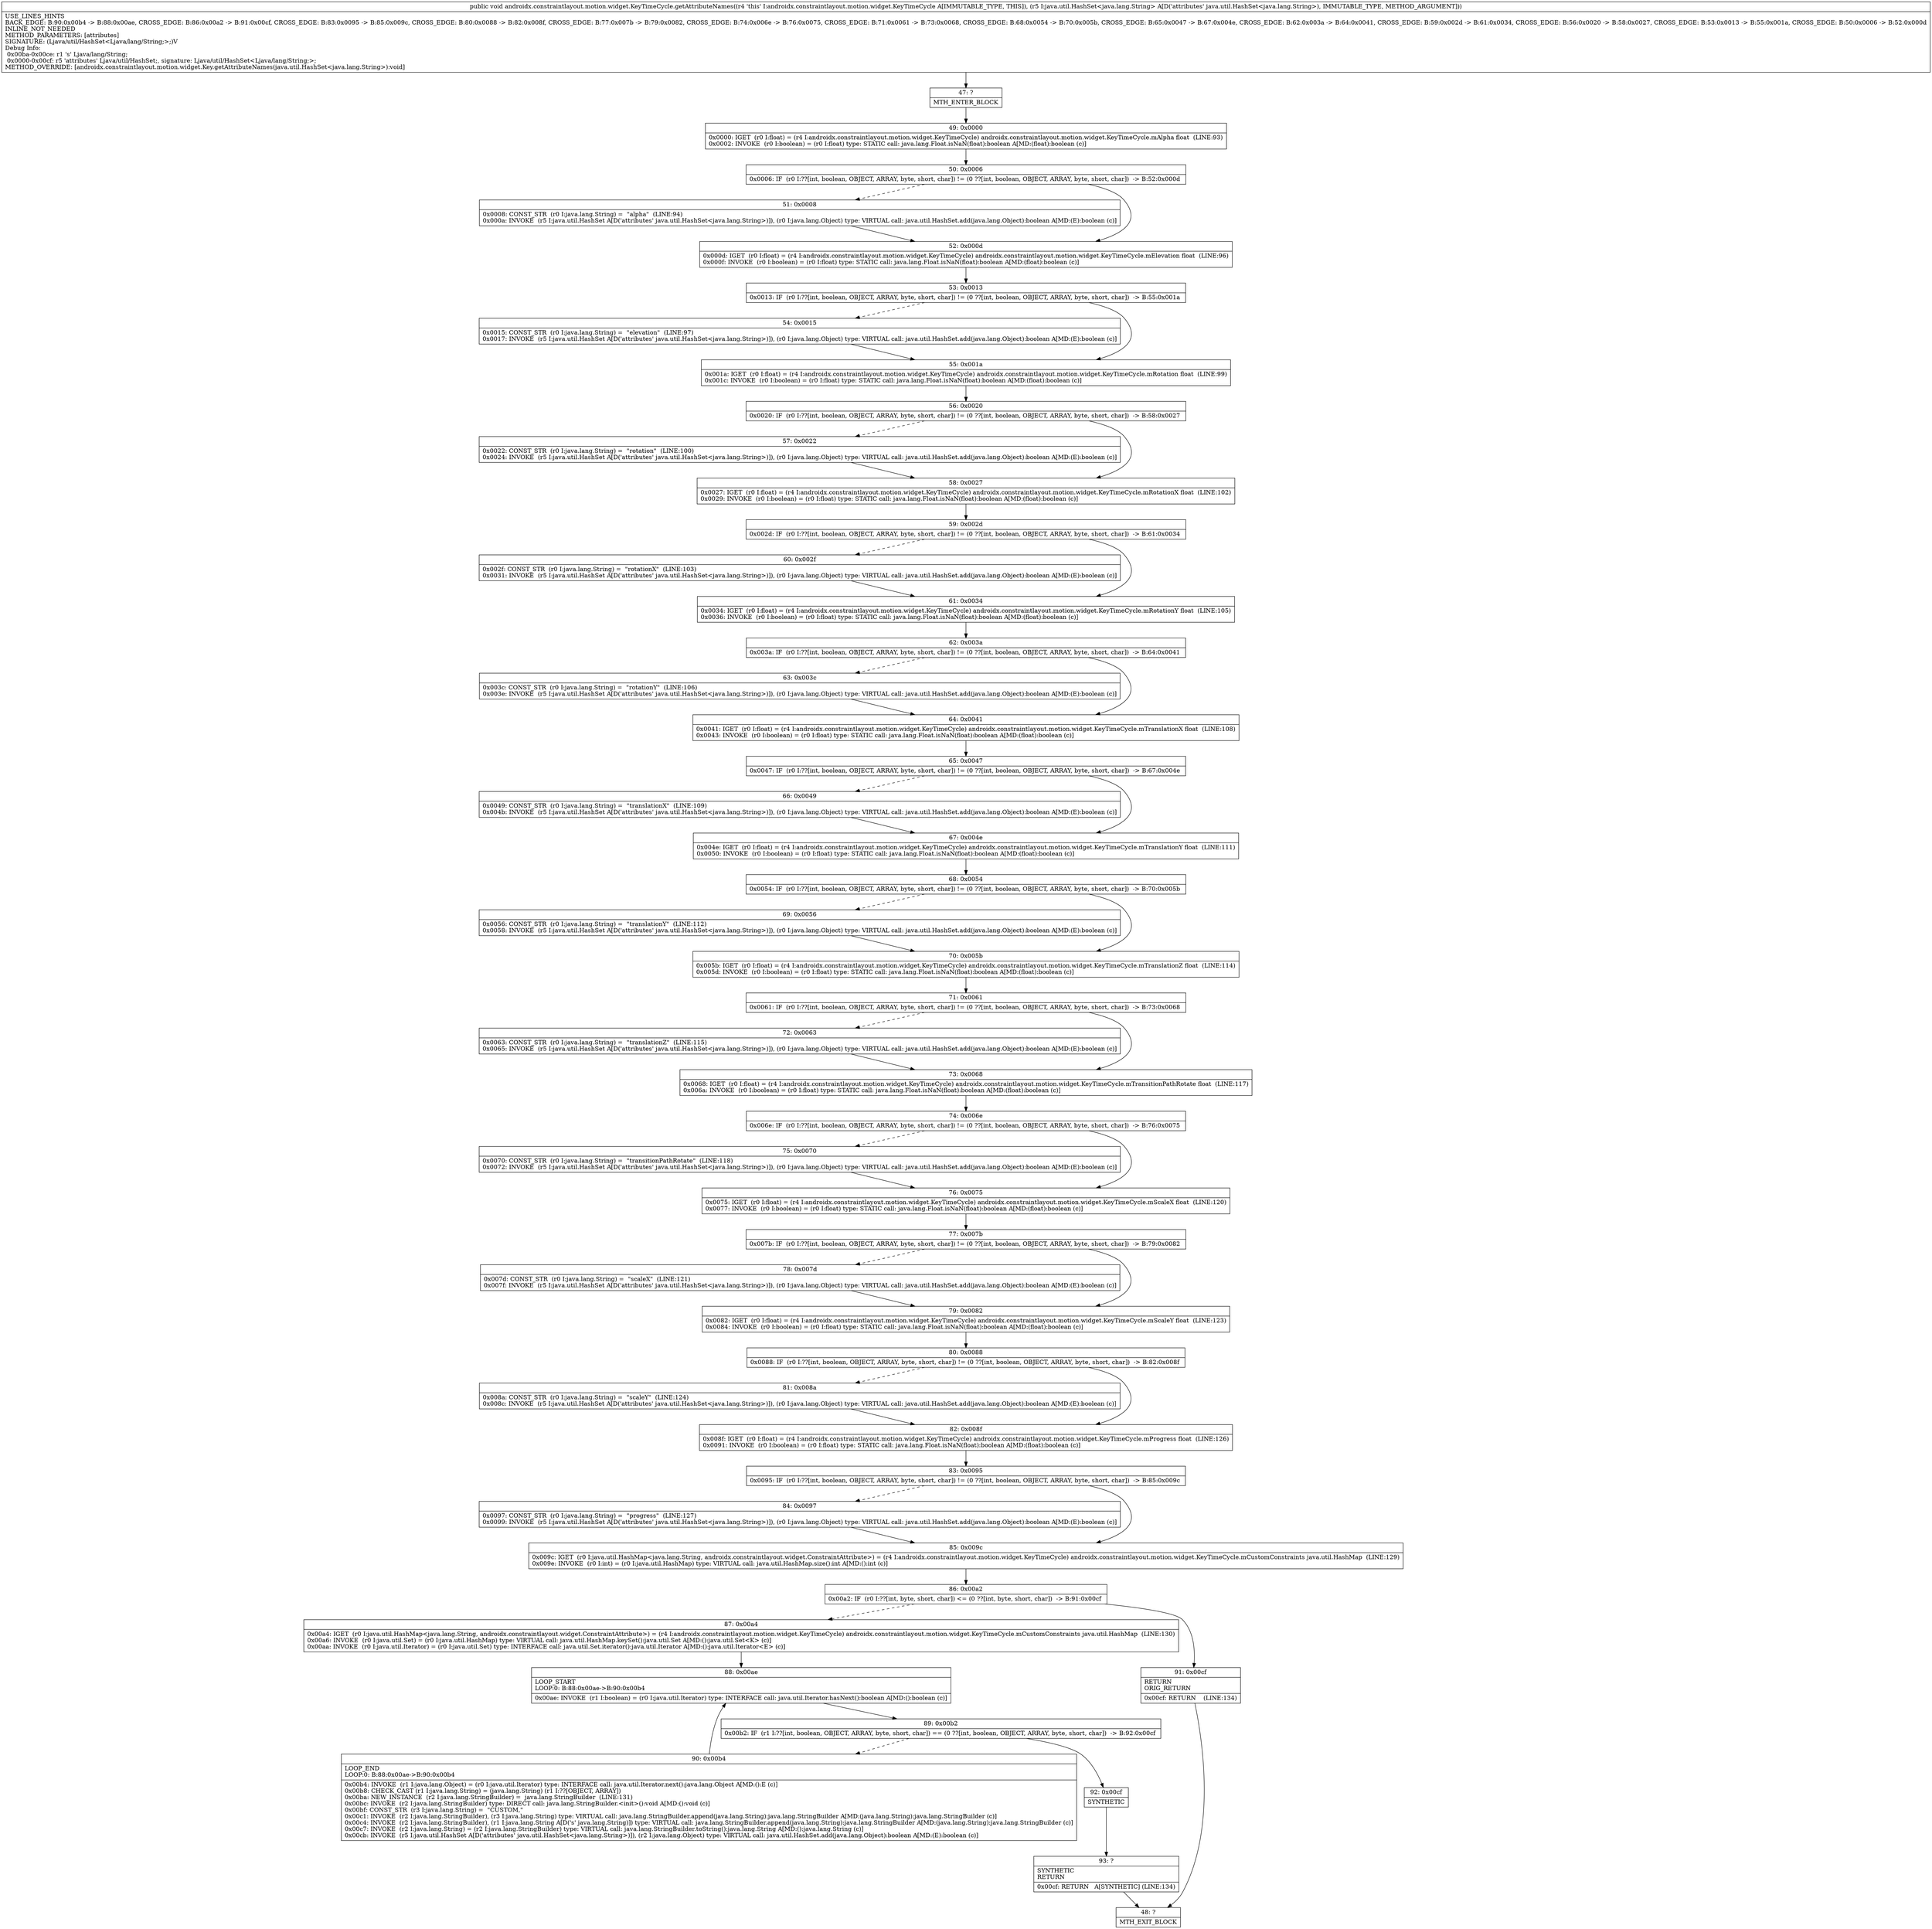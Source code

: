 digraph "CFG forandroidx.constraintlayout.motion.widget.KeyTimeCycle.getAttributeNames(Ljava\/util\/HashSet;)V" {
Node_47 [shape=record,label="{47\:\ ?|MTH_ENTER_BLOCK\l}"];
Node_49 [shape=record,label="{49\:\ 0x0000|0x0000: IGET  (r0 I:float) = (r4 I:androidx.constraintlayout.motion.widget.KeyTimeCycle) androidx.constraintlayout.motion.widget.KeyTimeCycle.mAlpha float  (LINE:93)\l0x0002: INVOKE  (r0 I:boolean) = (r0 I:float) type: STATIC call: java.lang.Float.isNaN(float):boolean A[MD:(float):boolean (c)]\l}"];
Node_50 [shape=record,label="{50\:\ 0x0006|0x0006: IF  (r0 I:??[int, boolean, OBJECT, ARRAY, byte, short, char]) != (0 ??[int, boolean, OBJECT, ARRAY, byte, short, char])  \-\> B:52:0x000d \l}"];
Node_51 [shape=record,label="{51\:\ 0x0008|0x0008: CONST_STR  (r0 I:java.lang.String) =  \"alpha\"  (LINE:94)\l0x000a: INVOKE  (r5 I:java.util.HashSet A[D('attributes' java.util.HashSet\<java.lang.String\>)]), (r0 I:java.lang.Object) type: VIRTUAL call: java.util.HashSet.add(java.lang.Object):boolean A[MD:(E):boolean (c)]\l}"];
Node_52 [shape=record,label="{52\:\ 0x000d|0x000d: IGET  (r0 I:float) = (r4 I:androidx.constraintlayout.motion.widget.KeyTimeCycle) androidx.constraintlayout.motion.widget.KeyTimeCycle.mElevation float  (LINE:96)\l0x000f: INVOKE  (r0 I:boolean) = (r0 I:float) type: STATIC call: java.lang.Float.isNaN(float):boolean A[MD:(float):boolean (c)]\l}"];
Node_53 [shape=record,label="{53\:\ 0x0013|0x0013: IF  (r0 I:??[int, boolean, OBJECT, ARRAY, byte, short, char]) != (0 ??[int, boolean, OBJECT, ARRAY, byte, short, char])  \-\> B:55:0x001a \l}"];
Node_54 [shape=record,label="{54\:\ 0x0015|0x0015: CONST_STR  (r0 I:java.lang.String) =  \"elevation\"  (LINE:97)\l0x0017: INVOKE  (r5 I:java.util.HashSet A[D('attributes' java.util.HashSet\<java.lang.String\>)]), (r0 I:java.lang.Object) type: VIRTUAL call: java.util.HashSet.add(java.lang.Object):boolean A[MD:(E):boolean (c)]\l}"];
Node_55 [shape=record,label="{55\:\ 0x001a|0x001a: IGET  (r0 I:float) = (r4 I:androidx.constraintlayout.motion.widget.KeyTimeCycle) androidx.constraintlayout.motion.widget.KeyTimeCycle.mRotation float  (LINE:99)\l0x001c: INVOKE  (r0 I:boolean) = (r0 I:float) type: STATIC call: java.lang.Float.isNaN(float):boolean A[MD:(float):boolean (c)]\l}"];
Node_56 [shape=record,label="{56\:\ 0x0020|0x0020: IF  (r0 I:??[int, boolean, OBJECT, ARRAY, byte, short, char]) != (0 ??[int, boolean, OBJECT, ARRAY, byte, short, char])  \-\> B:58:0x0027 \l}"];
Node_57 [shape=record,label="{57\:\ 0x0022|0x0022: CONST_STR  (r0 I:java.lang.String) =  \"rotation\"  (LINE:100)\l0x0024: INVOKE  (r5 I:java.util.HashSet A[D('attributes' java.util.HashSet\<java.lang.String\>)]), (r0 I:java.lang.Object) type: VIRTUAL call: java.util.HashSet.add(java.lang.Object):boolean A[MD:(E):boolean (c)]\l}"];
Node_58 [shape=record,label="{58\:\ 0x0027|0x0027: IGET  (r0 I:float) = (r4 I:androidx.constraintlayout.motion.widget.KeyTimeCycle) androidx.constraintlayout.motion.widget.KeyTimeCycle.mRotationX float  (LINE:102)\l0x0029: INVOKE  (r0 I:boolean) = (r0 I:float) type: STATIC call: java.lang.Float.isNaN(float):boolean A[MD:(float):boolean (c)]\l}"];
Node_59 [shape=record,label="{59\:\ 0x002d|0x002d: IF  (r0 I:??[int, boolean, OBJECT, ARRAY, byte, short, char]) != (0 ??[int, boolean, OBJECT, ARRAY, byte, short, char])  \-\> B:61:0x0034 \l}"];
Node_60 [shape=record,label="{60\:\ 0x002f|0x002f: CONST_STR  (r0 I:java.lang.String) =  \"rotationX\"  (LINE:103)\l0x0031: INVOKE  (r5 I:java.util.HashSet A[D('attributes' java.util.HashSet\<java.lang.String\>)]), (r0 I:java.lang.Object) type: VIRTUAL call: java.util.HashSet.add(java.lang.Object):boolean A[MD:(E):boolean (c)]\l}"];
Node_61 [shape=record,label="{61\:\ 0x0034|0x0034: IGET  (r0 I:float) = (r4 I:androidx.constraintlayout.motion.widget.KeyTimeCycle) androidx.constraintlayout.motion.widget.KeyTimeCycle.mRotationY float  (LINE:105)\l0x0036: INVOKE  (r0 I:boolean) = (r0 I:float) type: STATIC call: java.lang.Float.isNaN(float):boolean A[MD:(float):boolean (c)]\l}"];
Node_62 [shape=record,label="{62\:\ 0x003a|0x003a: IF  (r0 I:??[int, boolean, OBJECT, ARRAY, byte, short, char]) != (0 ??[int, boolean, OBJECT, ARRAY, byte, short, char])  \-\> B:64:0x0041 \l}"];
Node_63 [shape=record,label="{63\:\ 0x003c|0x003c: CONST_STR  (r0 I:java.lang.String) =  \"rotationY\"  (LINE:106)\l0x003e: INVOKE  (r5 I:java.util.HashSet A[D('attributes' java.util.HashSet\<java.lang.String\>)]), (r0 I:java.lang.Object) type: VIRTUAL call: java.util.HashSet.add(java.lang.Object):boolean A[MD:(E):boolean (c)]\l}"];
Node_64 [shape=record,label="{64\:\ 0x0041|0x0041: IGET  (r0 I:float) = (r4 I:androidx.constraintlayout.motion.widget.KeyTimeCycle) androidx.constraintlayout.motion.widget.KeyTimeCycle.mTranslationX float  (LINE:108)\l0x0043: INVOKE  (r0 I:boolean) = (r0 I:float) type: STATIC call: java.lang.Float.isNaN(float):boolean A[MD:(float):boolean (c)]\l}"];
Node_65 [shape=record,label="{65\:\ 0x0047|0x0047: IF  (r0 I:??[int, boolean, OBJECT, ARRAY, byte, short, char]) != (0 ??[int, boolean, OBJECT, ARRAY, byte, short, char])  \-\> B:67:0x004e \l}"];
Node_66 [shape=record,label="{66\:\ 0x0049|0x0049: CONST_STR  (r0 I:java.lang.String) =  \"translationX\"  (LINE:109)\l0x004b: INVOKE  (r5 I:java.util.HashSet A[D('attributes' java.util.HashSet\<java.lang.String\>)]), (r0 I:java.lang.Object) type: VIRTUAL call: java.util.HashSet.add(java.lang.Object):boolean A[MD:(E):boolean (c)]\l}"];
Node_67 [shape=record,label="{67\:\ 0x004e|0x004e: IGET  (r0 I:float) = (r4 I:androidx.constraintlayout.motion.widget.KeyTimeCycle) androidx.constraintlayout.motion.widget.KeyTimeCycle.mTranslationY float  (LINE:111)\l0x0050: INVOKE  (r0 I:boolean) = (r0 I:float) type: STATIC call: java.lang.Float.isNaN(float):boolean A[MD:(float):boolean (c)]\l}"];
Node_68 [shape=record,label="{68\:\ 0x0054|0x0054: IF  (r0 I:??[int, boolean, OBJECT, ARRAY, byte, short, char]) != (0 ??[int, boolean, OBJECT, ARRAY, byte, short, char])  \-\> B:70:0x005b \l}"];
Node_69 [shape=record,label="{69\:\ 0x0056|0x0056: CONST_STR  (r0 I:java.lang.String) =  \"translationY\"  (LINE:112)\l0x0058: INVOKE  (r5 I:java.util.HashSet A[D('attributes' java.util.HashSet\<java.lang.String\>)]), (r0 I:java.lang.Object) type: VIRTUAL call: java.util.HashSet.add(java.lang.Object):boolean A[MD:(E):boolean (c)]\l}"];
Node_70 [shape=record,label="{70\:\ 0x005b|0x005b: IGET  (r0 I:float) = (r4 I:androidx.constraintlayout.motion.widget.KeyTimeCycle) androidx.constraintlayout.motion.widget.KeyTimeCycle.mTranslationZ float  (LINE:114)\l0x005d: INVOKE  (r0 I:boolean) = (r0 I:float) type: STATIC call: java.lang.Float.isNaN(float):boolean A[MD:(float):boolean (c)]\l}"];
Node_71 [shape=record,label="{71\:\ 0x0061|0x0061: IF  (r0 I:??[int, boolean, OBJECT, ARRAY, byte, short, char]) != (0 ??[int, boolean, OBJECT, ARRAY, byte, short, char])  \-\> B:73:0x0068 \l}"];
Node_72 [shape=record,label="{72\:\ 0x0063|0x0063: CONST_STR  (r0 I:java.lang.String) =  \"translationZ\"  (LINE:115)\l0x0065: INVOKE  (r5 I:java.util.HashSet A[D('attributes' java.util.HashSet\<java.lang.String\>)]), (r0 I:java.lang.Object) type: VIRTUAL call: java.util.HashSet.add(java.lang.Object):boolean A[MD:(E):boolean (c)]\l}"];
Node_73 [shape=record,label="{73\:\ 0x0068|0x0068: IGET  (r0 I:float) = (r4 I:androidx.constraintlayout.motion.widget.KeyTimeCycle) androidx.constraintlayout.motion.widget.KeyTimeCycle.mTransitionPathRotate float  (LINE:117)\l0x006a: INVOKE  (r0 I:boolean) = (r0 I:float) type: STATIC call: java.lang.Float.isNaN(float):boolean A[MD:(float):boolean (c)]\l}"];
Node_74 [shape=record,label="{74\:\ 0x006e|0x006e: IF  (r0 I:??[int, boolean, OBJECT, ARRAY, byte, short, char]) != (0 ??[int, boolean, OBJECT, ARRAY, byte, short, char])  \-\> B:76:0x0075 \l}"];
Node_75 [shape=record,label="{75\:\ 0x0070|0x0070: CONST_STR  (r0 I:java.lang.String) =  \"transitionPathRotate\"  (LINE:118)\l0x0072: INVOKE  (r5 I:java.util.HashSet A[D('attributes' java.util.HashSet\<java.lang.String\>)]), (r0 I:java.lang.Object) type: VIRTUAL call: java.util.HashSet.add(java.lang.Object):boolean A[MD:(E):boolean (c)]\l}"];
Node_76 [shape=record,label="{76\:\ 0x0075|0x0075: IGET  (r0 I:float) = (r4 I:androidx.constraintlayout.motion.widget.KeyTimeCycle) androidx.constraintlayout.motion.widget.KeyTimeCycle.mScaleX float  (LINE:120)\l0x0077: INVOKE  (r0 I:boolean) = (r0 I:float) type: STATIC call: java.lang.Float.isNaN(float):boolean A[MD:(float):boolean (c)]\l}"];
Node_77 [shape=record,label="{77\:\ 0x007b|0x007b: IF  (r0 I:??[int, boolean, OBJECT, ARRAY, byte, short, char]) != (0 ??[int, boolean, OBJECT, ARRAY, byte, short, char])  \-\> B:79:0x0082 \l}"];
Node_78 [shape=record,label="{78\:\ 0x007d|0x007d: CONST_STR  (r0 I:java.lang.String) =  \"scaleX\"  (LINE:121)\l0x007f: INVOKE  (r5 I:java.util.HashSet A[D('attributes' java.util.HashSet\<java.lang.String\>)]), (r0 I:java.lang.Object) type: VIRTUAL call: java.util.HashSet.add(java.lang.Object):boolean A[MD:(E):boolean (c)]\l}"];
Node_79 [shape=record,label="{79\:\ 0x0082|0x0082: IGET  (r0 I:float) = (r4 I:androidx.constraintlayout.motion.widget.KeyTimeCycle) androidx.constraintlayout.motion.widget.KeyTimeCycle.mScaleY float  (LINE:123)\l0x0084: INVOKE  (r0 I:boolean) = (r0 I:float) type: STATIC call: java.lang.Float.isNaN(float):boolean A[MD:(float):boolean (c)]\l}"];
Node_80 [shape=record,label="{80\:\ 0x0088|0x0088: IF  (r0 I:??[int, boolean, OBJECT, ARRAY, byte, short, char]) != (0 ??[int, boolean, OBJECT, ARRAY, byte, short, char])  \-\> B:82:0x008f \l}"];
Node_81 [shape=record,label="{81\:\ 0x008a|0x008a: CONST_STR  (r0 I:java.lang.String) =  \"scaleY\"  (LINE:124)\l0x008c: INVOKE  (r5 I:java.util.HashSet A[D('attributes' java.util.HashSet\<java.lang.String\>)]), (r0 I:java.lang.Object) type: VIRTUAL call: java.util.HashSet.add(java.lang.Object):boolean A[MD:(E):boolean (c)]\l}"];
Node_82 [shape=record,label="{82\:\ 0x008f|0x008f: IGET  (r0 I:float) = (r4 I:androidx.constraintlayout.motion.widget.KeyTimeCycle) androidx.constraintlayout.motion.widget.KeyTimeCycle.mProgress float  (LINE:126)\l0x0091: INVOKE  (r0 I:boolean) = (r0 I:float) type: STATIC call: java.lang.Float.isNaN(float):boolean A[MD:(float):boolean (c)]\l}"];
Node_83 [shape=record,label="{83\:\ 0x0095|0x0095: IF  (r0 I:??[int, boolean, OBJECT, ARRAY, byte, short, char]) != (0 ??[int, boolean, OBJECT, ARRAY, byte, short, char])  \-\> B:85:0x009c \l}"];
Node_84 [shape=record,label="{84\:\ 0x0097|0x0097: CONST_STR  (r0 I:java.lang.String) =  \"progress\"  (LINE:127)\l0x0099: INVOKE  (r5 I:java.util.HashSet A[D('attributes' java.util.HashSet\<java.lang.String\>)]), (r0 I:java.lang.Object) type: VIRTUAL call: java.util.HashSet.add(java.lang.Object):boolean A[MD:(E):boolean (c)]\l}"];
Node_85 [shape=record,label="{85\:\ 0x009c|0x009c: IGET  (r0 I:java.util.HashMap\<java.lang.String, androidx.constraintlayout.widget.ConstraintAttribute\>) = (r4 I:androidx.constraintlayout.motion.widget.KeyTimeCycle) androidx.constraintlayout.motion.widget.KeyTimeCycle.mCustomConstraints java.util.HashMap  (LINE:129)\l0x009e: INVOKE  (r0 I:int) = (r0 I:java.util.HashMap) type: VIRTUAL call: java.util.HashMap.size():int A[MD:():int (c)]\l}"];
Node_86 [shape=record,label="{86\:\ 0x00a2|0x00a2: IF  (r0 I:??[int, byte, short, char]) \<= (0 ??[int, byte, short, char])  \-\> B:91:0x00cf \l}"];
Node_87 [shape=record,label="{87\:\ 0x00a4|0x00a4: IGET  (r0 I:java.util.HashMap\<java.lang.String, androidx.constraintlayout.widget.ConstraintAttribute\>) = (r4 I:androidx.constraintlayout.motion.widget.KeyTimeCycle) androidx.constraintlayout.motion.widget.KeyTimeCycle.mCustomConstraints java.util.HashMap  (LINE:130)\l0x00a6: INVOKE  (r0 I:java.util.Set) = (r0 I:java.util.HashMap) type: VIRTUAL call: java.util.HashMap.keySet():java.util.Set A[MD:():java.util.Set\<K\> (c)]\l0x00aa: INVOKE  (r0 I:java.util.Iterator) = (r0 I:java.util.Set) type: INTERFACE call: java.util.Set.iterator():java.util.Iterator A[MD:():java.util.Iterator\<E\> (c)]\l}"];
Node_88 [shape=record,label="{88\:\ 0x00ae|LOOP_START\lLOOP:0: B:88:0x00ae\-\>B:90:0x00b4\l|0x00ae: INVOKE  (r1 I:boolean) = (r0 I:java.util.Iterator) type: INTERFACE call: java.util.Iterator.hasNext():boolean A[MD:():boolean (c)]\l}"];
Node_89 [shape=record,label="{89\:\ 0x00b2|0x00b2: IF  (r1 I:??[int, boolean, OBJECT, ARRAY, byte, short, char]) == (0 ??[int, boolean, OBJECT, ARRAY, byte, short, char])  \-\> B:92:0x00cf \l}"];
Node_90 [shape=record,label="{90\:\ 0x00b4|LOOP_END\lLOOP:0: B:88:0x00ae\-\>B:90:0x00b4\l|0x00b4: INVOKE  (r1 I:java.lang.Object) = (r0 I:java.util.Iterator) type: INTERFACE call: java.util.Iterator.next():java.lang.Object A[MD:():E (c)]\l0x00b8: CHECK_CAST (r1 I:java.lang.String) = (java.lang.String) (r1 I:??[OBJECT, ARRAY]) \l0x00ba: NEW_INSTANCE  (r2 I:java.lang.StringBuilder) =  java.lang.StringBuilder  (LINE:131)\l0x00bc: INVOKE  (r2 I:java.lang.StringBuilder) type: DIRECT call: java.lang.StringBuilder.\<init\>():void A[MD:():void (c)]\l0x00bf: CONST_STR  (r3 I:java.lang.String) =  \"CUSTOM,\" \l0x00c1: INVOKE  (r2 I:java.lang.StringBuilder), (r3 I:java.lang.String) type: VIRTUAL call: java.lang.StringBuilder.append(java.lang.String):java.lang.StringBuilder A[MD:(java.lang.String):java.lang.StringBuilder (c)]\l0x00c4: INVOKE  (r2 I:java.lang.StringBuilder), (r1 I:java.lang.String A[D('s' java.lang.String)]) type: VIRTUAL call: java.lang.StringBuilder.append(java.lang.String):java.lang.StringBuilder A[MD:(java.lang.String):java.lang.StringBuilder (c)]\l0x00c7: INVOKE  (r2 I:java.lang.String) = (r2 I:java.lang.StringBuilder) type: VIRTUAL call: java.lang.StringBuilder.toString():java.lang.String A[MD:():java.lang.String (c)]\l0x00cb: INVOKE  (r5 I:java.util.HashSet A[D('attributes' java.util.HashSet\<java.lang.String\>)]), (r2 I:java.lang.Object) type: VIRTUAL call: java.util.HashSet.add(java.lang.Object):boolean A[MD:(E):boolean (c)]\l}"];
Node_92 [shape=record,label="{92\:\ 0x00cf|SYNTHETIC\l}"];
Node_93 [shape=record,label="{93\:\ ?|SYNTHETIC\lRETURN\l|0x00cf: RETURN   A[SYNTHETIC] (LINE:134)\l}"];
Node_48 [shape=record,label="{48\:\ ?|MTH_EXIT_BLOCK\l}"];
Node_91 [shape=record,label="{91\:\ 0x00cf|RETURN\lORIG_RETURN\l|0x00cf: RETURN    (LINE:134)\l}"];
MethodNode[shape=record,label="{public void androidx.constraintlayout.motion.widget.KeyTimeCycle.getAttributeNames((r4 'this' I:androidx.constraintlayout.motion.widget.KeyTimeCycle A[IMMUTABLE_TYPE, THIS]), (r5 I:java.util.HashSet\<java.lang.String\> A[D('attributes' java.util.HashSet\<java.lang.String\>), IMMUTABLE_TYPE, METHOD_ARGUMENT]))  | USE_LINES_HINTS\lBACK_EDGE: B:90:0x00b4 \-\> B:88:0x00ae, CROSS_EDGE: B:86:0x00a2 \-\> B:91:0x00cf, CROSS_EDGE: B:83:0x0095 \-\> B:85:0x009c, CROSS_EDGE: B:80:0x0088 \-\> B:82:0x008f, CROSS_EDGE: B:77:0x007b \-\> B:79:0x0082, CROSS_EDGE: B:74:0x006e \-\> B:76:0x0075, CROSS_EDGE: B:71:0x0061 \-\> B:73:0x0068, CROSS_EDGE: B:68:0x0054 \-\> B:70:0x005b, CROSS_EDGE: B:65:0x0047 \-\> B:67:0x004e, CROSS_EDGE: B:62:0x003a \-\> B:64:0x0041, CROSS_EDGE: B:59:0x002d \-\> B:61:0x0034, CROSS_EDGE: B:56:0x0020 \-\> B:58:0x0027, CROSS_EDGE: B:53:0x0013 \-\> B:55:0x001a, CROSS_EDGE: B:50:0x0006 \-\> B:52:0x000d\lINLINE_NOT_NEEDED\lMETHOD_PARAMETERS: [attributes]\lSIGNATURE: (Ljava\/util\/HashSet\<Ljava\/lang\/String;\>;)V\lDebug Info:\l  0x00ba\-0x00ce: r1 's' Ljava\/lang\/String;\l  0x0000\-0x00cf: r5 'attributes' Ljava\/util\/HashSet;, signature: Ljava\/util\/HashSet\<Ljava\/lang\/String;\>;\lMETHOD_OVERRIDE: [androidx.constraintlayout.motion.widget.Key.getAttributeNames(java.util.HashSet\<java.lang.String\>):void]\l}"];
MethodNode -> Node_47;Node_47 -> Node_49;
Node_49 -> Node_50;
Node_50 -> Node_51[style=dashed];
Node_50 -> Node_52;
Node_51 -> Node_52;
Node_52 -> Node_53;
Node_53 -> Node_54[style=dashed];
Node_53 -> Node_55;
Node_54 -> Node_55;
Node_55 -> Node_56;
Node_56 -> Node_57[style=dashed];
Node_56 -> Node_58;
Node_57 -> Node_58;
Node_58 -> Node_59;
Node_59 -> Node_60[style=dashed];
Node_59 -> Node_61;
Node_60 -> Node_61;
Node_61 -> Node_62;
Node_62 -> Node_63[style=dashed];
Node_62 -> Node_64;
Node_63 -> Node_64;
Node_64 -> Node_65;
Node_65 -> Node_66[style=dashed];
Node_65 -> Node_67;
Node_66 -> Node_67;
Node_67 -> Node_68;
Node_68 -> Node_69[style=dashed];
Node_68 -> Node_70;
Node_69 -> Node_70;
Node_70 -> Node_71;
Node_71 -> Node_72[style=dashed];
Node_71 -> Node_73;
Node_72 -> Node_73;
Node_73 -> Node_74;
Node_74 -> Node_75[style=dashed];
Node_74 -> Node_76;
Node_75 -> Node_76;
Node_76 -> Node_77;
Node_77 -> Node_78[style=dashed];
Node_77 -> Node_79;
Node_78 -> Node_79;
Node_79 -> Node_80;
Node_80 -> Node_81[style=dashed];
Node_80 -> Node_82;
Node_81 -> Node_82;
Node_82 -> Node_83;
Node_83 -> Node_84[style=dashed];
Node_83 -> Node_85;
Node_84 -> Node_85;
Node_85 -> Node_86;
Node_86 -> Node_87[style=dashed];
Node_86 -> Node_91;
Node_87 -> Node_88;
Node_88 -> Node_89;
Node_89 -> Node_90[style=dashed];
Node_89 -> Node_92;
Node_90 -> Node_88;
Node_92 -> Node_93;
Node_93 -> Node_48;
Node_91 -> Node_48;
}

